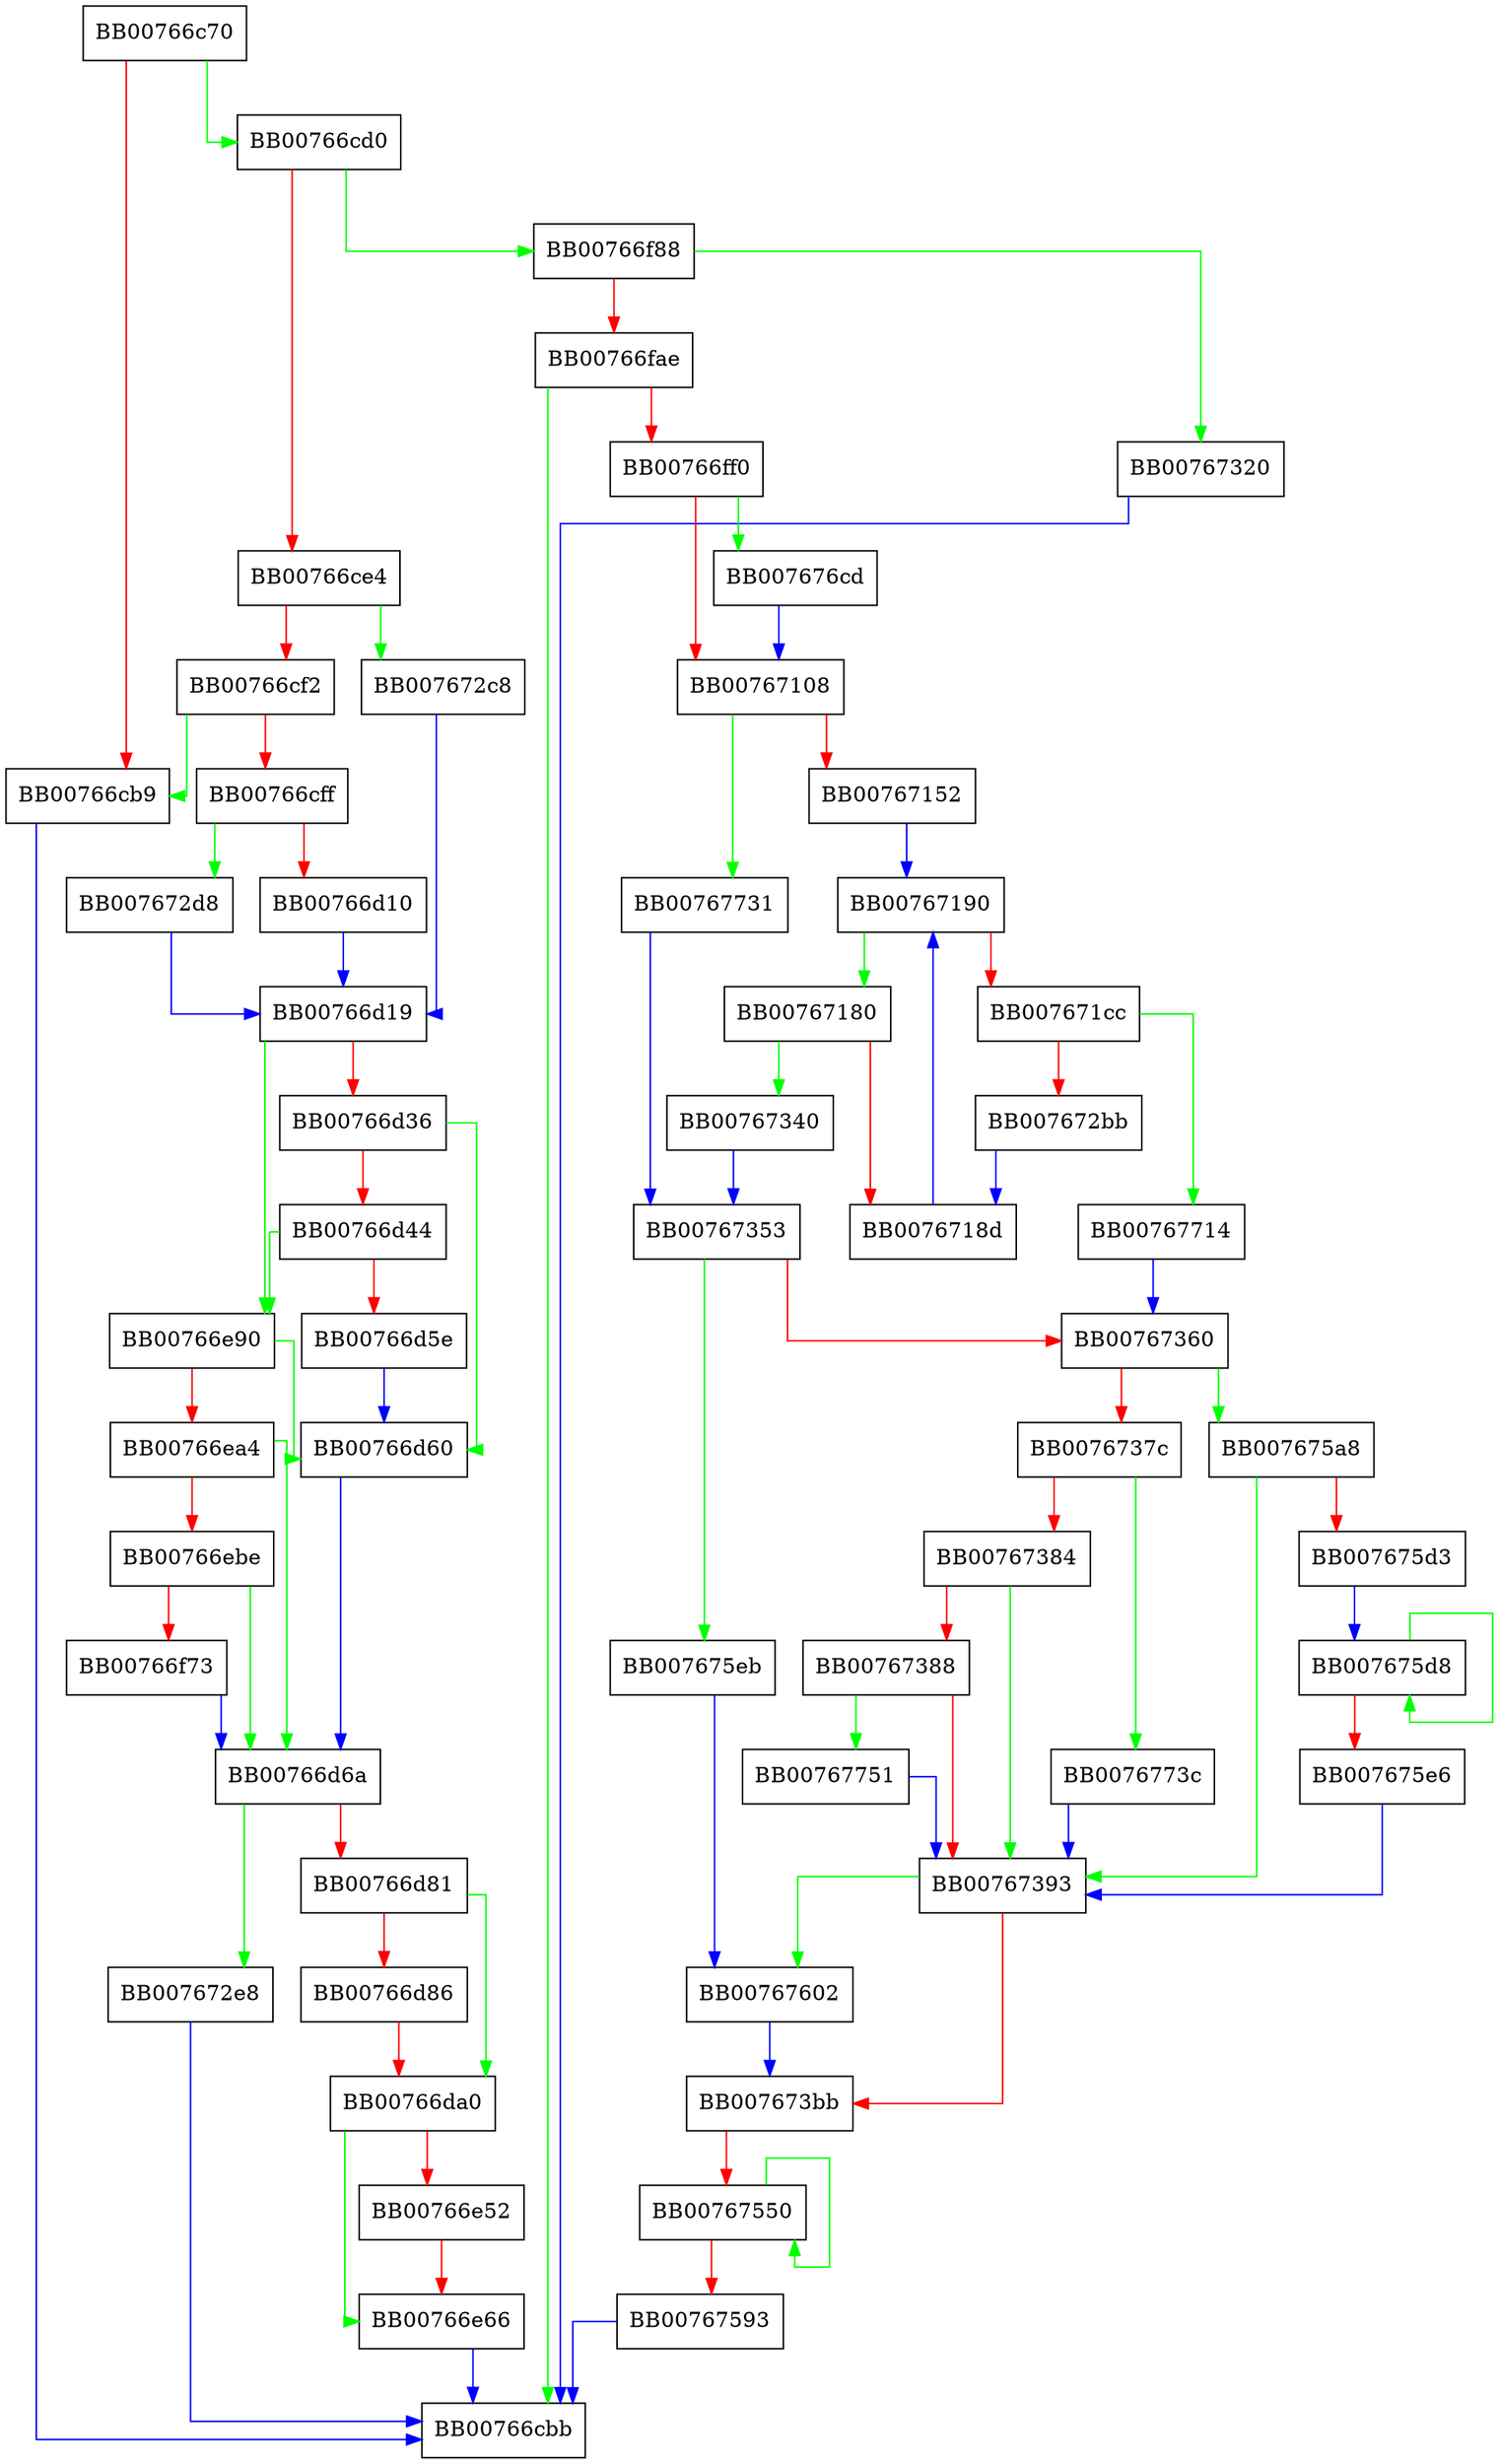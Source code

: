 digraph aesni_cbc_hmac_sha256_cipher {
  node [shape="box"];
  graph [splines=ortho];
  BB00766c70 -> BB00766cd0 [color="green"];
  BB00766c70 -> BB00766cb9 [color="red"];
  BB00766cb9 -> BB00766cbb [color="blue"];
  BB00766cd0 -> BB00766f88 [color="green"];
  BB00766cd0 -> BB00766ce4 [color="red"];
  BB00766ce4 -> BB007672c8 [color="green"];
  BB00766ce4 -> BB00766cf2 [color="red"];
  BB00766cf2 -> BB00766cb9 [color="green"];
  BB00766cf2 -> BB00766cff [color="red"];
  BB00766cff -> BB007672d8 [color="green"];
  BB00766cff -> BB00766d10 [color="red"];
  BB00766d10 -> BB00766d19 [color="blue"];
  BB00766d19 -> BB00766e90 [color="green"];
  BB00766d19 -> BB00766d36 [color="red"];
  BB00766d36 -> BB00766d60 [color="green"];
  BB00766d36 -> BB00766d44 [color="red"];
  BB00766d44 -> BB00766e90 [color="green"];
  BB00766d44 -> BB00766d5e [color="red"];
  BB00766d5e -> BB00766d60 [color="blue"];
  BB00766d60 -> BB00766d6a [color="blue"];
  BB00766d6a -> BB007672e8 [color="green"];
  BB00766d6a -> BB00766d81 [color="red"];
  BB00766d81 -> BB00766da0 [color="green"];
  BB00766d81 -> BB00766d86 [color="red"];
  BB00766d86 -> BB00766da0 [color="red"];
  BB00766da0 -> BB00766e66 [color="green"];
  BB00766da0 -> BB00766e52 [color="red"];
  BB00766e52 -> BB00766e66 [color="red"];
  BB00766e66 -> BB00766cbb [color="blue"];
  BB00766e90 -> BB00766d60 [color="green"];
  BB00766e90 -> BB00766ea4 [color="red"];
  BB00766ea4 -> BB00766d6a [color="green"];
  BB00766ea4 -> BB00766ebe [color="red"];
  BB00766ebe -> BB00766d6a [color="green"];
  BB00766ebe -> BB00766f73 [color="red"];
  BB00766f73 -> BB00766d6a [color="blue"];
  BB00766f88 -> BB00767320 [color="green"];
  BB00766f88 -> BB00766fae [color="red"];
  BB00766fae -> BB00766cbb [color="green"];
  BB00766fae -> BB00766ff0 [color="red"];
  BB00766ff0 -> BB007676cd [color="green"];
  BB00766ff0 -> BB00767108 [color="red"];
  BB00767108 -> BB00767731 [color="green"];
  BB00767108 -> BB00767152 [color="red"];
  BB00767152 -> BB00767190 [color="blue"];
  BB00767180 -> BB00767340 [color="green"];
  BB00767180 -> BB0076718d [color="red"];
  BB0076718d -> BB00767190 [color="blue"];
  BB00767190 -> BB00767180 [color="green"];
  BB00767190 -> BB007671cc [color="red"];
  BB007671cc -> BB00767714 [color="green"];
  BB007671cc -> BB007672bb [color="red"];
  BB007672bb -> BB0076718d [color="blue"];
  BB007672c8 -> BB00766d19 [color="blue"];
  BB007672d8 -> BB00766d19 [color="blue"];
  BB007672e8 -> BB00766cbb [color="blue"];
  BB00767320 -> BB00766cbb [color="blue"];
  BB00767340 -> BB00767353 [color="blue"];
  BB00767353 -> BB007675eb [color="green"];
  BB00767353 -> BB00767360 [color="red"];
  BB00767360 -> BB007675a8 [color="green"];
  BB00767360 -> BB0076737c [color="red"];
  BB0076737c -> BB0076773c [color="green"];
  BB0076737c -> BB00767384 [color="red"];
  BB00767384 -> BB00767393 [color="green"];
  BB00767384 -> BB00767388 [color="red"];
  BB00767388 -> BB00767751 [color="green"];
  BB00767388 -> BB00767393 [color="red"];
  BB00767393 -> BB00767602 [color="green"];
  BB00767393 -> BB007673bb [color="red"];
  BB007673bb -> BB00767550 [color="red"];
  BB00767550 -> BB00767550 [color="green"];
  BB00767550 -> BB00767593 [color="red"];
  BB00767593 -> BB00766cbb [color="blue"];
  BB007675a8 -> BB00767393 [color="green"];
  BB007675a8 -> BB007675d3 [color="red"];
  BB007675d3 -> BB007675d8 [color="blue"];
  BB007675d8 -> BB007675d8 [color="green"];
  BB007675d8 -> BB007675e6 [color="red"];
  BB007675e6 -> BB00767393 [color="blue"];
  BB007675eb -> BB00767602 [color="blue"];
  BB00767602 -> BB007673bb [color="blue"];
  BB007676cd -> BB00767108 [color="blue"];
  BB00767714 -> BB00767360 [color="blue"];
  BB00767731 -> BB00767353 [color="blue"];
  BB0076773c -> BB00767393 [color="blue"];
  BB00767751 -> BB00767393 [color="blue"];
}
